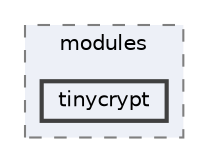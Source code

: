 digraph "build/modules/tinycrypt"
{
 // LATEX_PDF_SIZE
  bgcolor="transparent";
  edge [fontname=Helvetica,fontsize=10,labelfontname=Helvetica,labelfontsize=10];
  node [fontname=Helvetica,fontsize=10,shape=box,height=0.2,width=0.4];
  compound=true
  subgraph clusterdir_587cd7e785de0867f5b3392122b4ea11 {
    graph [ bgcolor="#edf0f7", pencolor="grey50", label="modules", fontname=Helvetica,fontsize=10 style="filled,dashed", URL="dir_587cd7e785de0867f5b3392122b4ea11.html",tooltip=""]
  dir_1dba681817f6377c0448793720d9b947 [label="tinycrypt", fillcolor="#edf0f7", color="grey25", style="filled,bold", URL="dir_1dba681817f6377c0448793720d9b947.html",tooltip=""];
  }
}
